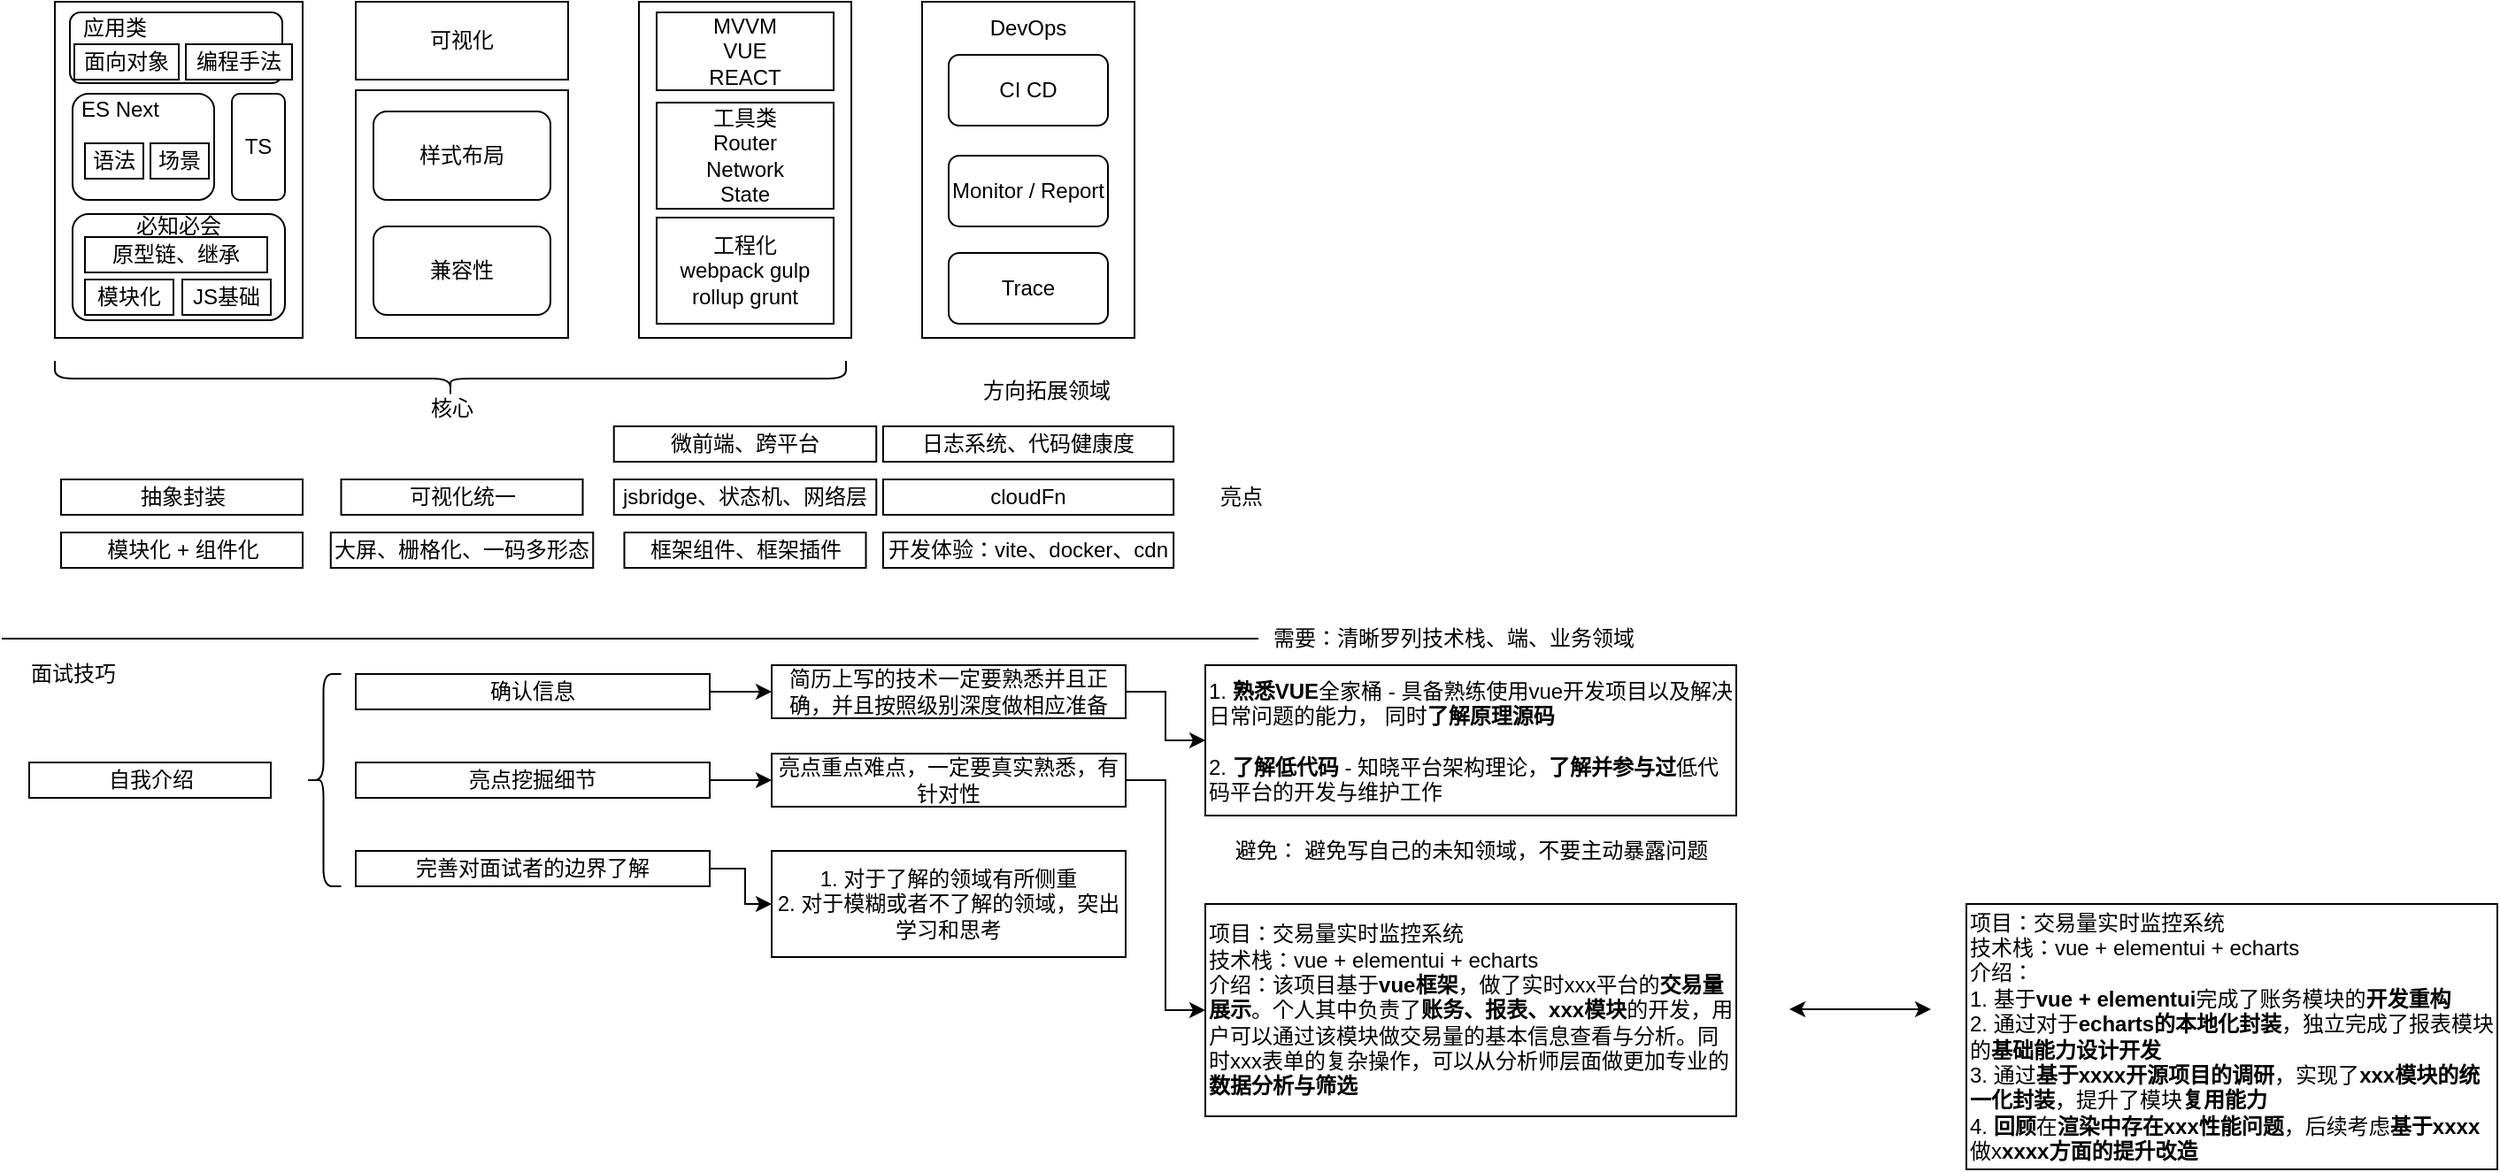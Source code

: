 <mxfile version="16.6.6" type="device"><diagram id="U3pt2JuJAzteNGoUMHUa" name="Page-1"><mxGraphModel dx="861" dy="405" grid="1" gridSize="10" guides="1" tooltips="1" connect="1" arrows="1" fold="1" page="1" pageScale="1" pageWidth="827" pageHeight="1169" math="0" shadow="0"><root><mxCell id="0"/><mxCell id="1" parent="0"/><mxCell id="7y72L7NFHjgRNLwzFOz0-1" value="" style="rounded=0;whiteSpace=wrap;html=1;" vertex="1" parent="1"><mxGeometry x="40" y="50" width="140" height="190" as="geometry"/></mxCell><mxCell id="7y72L7NFHjgRNLwzFOz0-2" value="" style="rounded=1;whiteSpace=wrap;html=1;" vertex="1" parent="1"><mxGeometry x="50" y="170" width="120" height="60" as="geometry"/></mxCell><mxCell id="7y72L7NFHjgRNLwzFOz0-3" value="必知必会" style="text;html=1;strokeColor=none;fillColor=none;align=center;verticalAlign=middle;whiteSpace=wrap;rounded=0;" vertex="1" parent="1"><mxGeometry x="80" y="162" width="60" height="30" as="geometry"/></mxCell><mxCell id="7y72L7NFHjgRNLwzFOz0-4" value="模块化" style="rounded=0;whiteSpace=wrap;html=1;" vertex="1" parent="1"><mxGeometry x="57" y="207" width="50" height="20" as="geometry"/></mxCell><mxCell id="7y72L7NFHjgRNLwzFOz0-5" value="JS基础" style="rounded=0;whiteSpace=wrap;html=1;" vertex="1" parent="1"><mxGeometry x="112" y="207" width="50" height="20" as="geometry"/></mxCell><mxCell id="7y72L7NFHjgRNLwzFOz0-6" value="原型链、继承" style="rounded=0;whiteSpace=wrap;html=1;" vertex="1" parent="1"><mxGeometry x="57" y="183" width="103" height="20" as="geometry"/></mxCell><mxCell id="7y72L7NFHjgRNLwzFOz0-7" value="" style="rounded=1;whiteSpace=wrap;html=1;" vertex="1" parent="1"><mxGeometry x="50" y="102" width="80" height="60" as="geometry"/></mxCell><mxCell id="7y72L7NFHjgRNLwzFOz0-8" value="TS" style="rounded=1;whiteSpace=wrap;html=1;" vertex="1" parent="1"><mxGeometry x="140" y="102" width="30" height="60" as="geometry"/></mxCell><mxCell id="7y72L7NFHjgRNLwzFOz0-9" value="ES Next" style="text;html=1;strokeColor=none;fillColor=none;align=center;verticalAlign=middle;whiteSpace=wrap;rounded=0;" vertex="1" parent="1"><mxGeometry x="47" y="96" width="60" height="30" as="geometry"/></mxCell><mxCell id="7y72L7NFHjgRNLwzFOz0-10" value="语法" style="rounded=0;whiteSpace=wrap;html=1;" vertex="1" parent="1"><mxGeometry x="57" y="130" width="33" height="20" as="geometry"/></mxCell><mxCell id="7y72L7NFHjgRNLwzFOz0-11" value="场景" style="rounded=0;whiteSpace=wrap;html=1;" vertex="1" parent="1"><mxGeometry x="94" y="130" width="33" height="20" as="geometry"/></mxCell><mxCell id="7y72L7NFHjgRNLwzFOz0-12" value="" style="rounded=1;whiteSpace=wrap;html=1;" vertex="1" parent="1"><mxGeometry x="48.5" y="56" width="120" height="40" as="geometry"/></mxCell><mxCell id="7y72L7NFHjgRNLwzFOz0-13" value="应用类" style="text;html=1;strokeColor=none;fillColor=none;align=center;verticalAlign=middle;whiteSpace=wrap;rounded=0;" vertex="1" parent="1"><mxGeometry x="43.5" y="50" width="60" height="30" as="geometry"/></mxCell><mxCell id="7y72L7NFHjgRNLwzFOz0-14" value="面向对象" style="rounded=0;whiteSpace=wrap;html=1;" vertex="1" parent="1"><mxGeometry x="51" y="74" width="59" height="20" as="geometry"/></mxCell><mxCell id="7y72L7NFHjgRNLwzFOz0-15" value="编程手法" style="rounded=0;whiteSpace=wrap;html=1;" vertex="1" parent="1"><mxGeometry x="114" y="74" width="60" height="20" as="geometry"/></mxCell><mxCell id="7y72L7NFHjgRNLwzFOz0-16" value="" style="rounded=0;whiteSpace=wrap;html=1;" vertex="1" parent="1"><mxGeometry x="210" y="100" width="120" height="140" as="geometry"/></mxCell><mxCell id="7y72L7NFHjgRNLwzFOz0-17" value="样式布局" style="rounded=1;whiteSpace=wrap;html=1;" vertex="1" parent="1"><mxGeometry x="220" y="112" width="100" height="50" as="geometry"/></mxCell><mxCell id="7y72L7NFHjgRNLwzFOz0-18" value="兼容性" style="rounded=1;whiteSpace=wrap;html=1;" vertex="1" parent="1"><mxGeometry x="220" y="177" width="100" height="50" as="geometry"/></mxCell><mxCell id="7y72L7NFHjgRNLwzFOz0-19" value="可视化" style="rounded=0;whiteSpace=wrap;html=1;" vertex="1" parent="1"><mxGeometry x="210" y="50" width="120" height="44" as="geometry"/></mxCell><mxCell id="7y72L7NFHjgRNLwzFOz0-20" value="" style="rounded=0;whiteSpace=wrap;html=1;" vertex="1" parent="1"><mxGeometry x="370" y="50" width="120" height="190" as="geometry"/></mxCell><mxCell id="7y72L7NFHjgRNLwzFOz0-21" value="MVVM&lt;br&gt;VUE&lt;br&gt;REACT" style="rounded=0;whiteSpace=wrap;html=1;" vertex="1" parent="1"><mxGeometry x="380" y="56" width="100" height="44" as="geometry"/></mxCell><mxCell id="7y72L7NFHjgRNLwzFOz0-22" value="工具类&lt;br&gt;Router&lt;br&gt;Network&lt;br&gt;State" style="rounded=0;whiteSpace=wrap;html=1;" vertex="1" parent="1"><mxGeometry x="380" y="107" width="100" height="60" as="geometry"/></mxCell><mxCell id="7y72L7NFHjgRNLwzFOz0-23" value="工程化&lt;br&gt;webpack gulp&lt;br&gt;rollup grunt" style="rounded=0;whiteSpace=wrap;html=1;" vertex="1" parent="1"><mxGeometry x="380" y="172" width="100" height="60" as="geometry"/></mxCell><mxCell id="7y72L7NFHjgRNLwzFOz0-24" value="" style="rounded=0;whiteSpace=wrap;html=1;" vertex="1" parent="1"><mxGeometry x="530" y="50" width="120" height="190" as="geometry"/></mxCell><mxCell id="7y72L7NFHjgRNLwzFOz0-25" value="DevOps" style="text;html=1;strokeColor=none;fillColor=none;align=center;verticalAlign=middle;whiteSpace=wrap;rounded=0;" vertex="1" parent="1"><mxGeometry x="560" y="50" width="60" height="30" as="geometry"/></mxCell><mxCell id="7y72L7NFHjgRNLwzFOz0-26" value="CI CD" style="rounded=1;whiteSpace=wrap;html=1;" vertex="1" parent="1"><mxGeometry x="545" y="80" width="90" height="40" as="geometry"/></mxCell><mxCell id="7y72L7NFHjgRNLwzFOz0-27" value="Monitor / Report" style="rounded=1;whiteSpace=wrap;html=1;" vertex="1" parent="1"><mxGeometry x="545" y="137" width="90" height="40" as="geometry"/></mxCell><mxCell id="7y72L7NFHjgRNLwzFOz0-28" value="Trace" style="rounded=1;whiteSpace=wrap;html=1;" vertex="1" parent="1"><mxGeometry x="545" y="192" width="90" height="40" as="geometry"/></mxCell><mxCell id="7y72L7NFHjgRNLwzFOz0-29" value="" style="shape=curlyBracket;whiteSpace=wrap;html=1;rounded=1;rotation=-90;" vertex="1" parent="1"><mxGeometry x="253.5" y="39.5" width="20" height="447" as="geometry"/></mxCell><mxCell id="7y72L7NFHjgRNLwzFOz0-30" value="核心" style="text;html=1;align=center;verticalAlign=middle;resizable=0;points=[];autosize=1;strokeColor=none;fillColor=none;" vertex="1" parent="1"><mxGeometry x="243.5" y="270" width="40" height="20" as="geometry"/></mxCell><mxCell id="7y72L7NFHjgRNLwzFOz0-31" value="方向拓展领域" style="text;html=1;align=center;verticalAlign=middle;resizable=0;points=[];autosize=1;strokeColor=none;fillColor=none;" vertex="1" parent="1"><mxGeometry x="555" y="260" width="90" height="20" as="geometry"/></mxCell><mxCell id="7y72L7NFHjgRNLwzFOz0-32" value="模块化 + 组件化" style="rounded=0;whiteSpace=wrap;html=1;" vertex="1" parent="1"><mxGeometry x="43.5" y="350" width="136.5" height="20" as="geometry"/></mxCell><mxCell id="7y72L7NFHjgRNLwzFOz0-33" value="亮点" style="text;html=1;align=center;verticalAlign=middle;resizable=0;points=[];autosize=1;strokeColor=none;fillColor=none;" vertex="1" parent="1"><mxGeometry x="690" y="320" width="40" height="20" as="geometry"/></mxCell><mxCell id="7y72L7NFHjgRNLwzFOz0-34" value="抽象封装" style="rounded=0;whiteSpace=wrap;html=1;" vertex="1" parent="1"><mxGeometry x="43.5" y="320" width="136.5" height="20" as="geometry"/></mxCell><mxCell id="7y72L7NFHjgRNLwzFOz0-35" value="大屏、栅格化、一码多形态" style="rounded=0;whiteSpace=wrap;html=1;" vertex="1" parent="1"><mxGeometry x="195.88" y="350" width="148.25" height="20" as="geometry"/></mxCell><mxCell id="7y72L7NFHjgRNLwzFOz0-36" value="可视化统一" style="rounded=0;whiteSpace=wrap;html=1;" vertex="1" parent="1"><mxGeometry x="201.75" y="320" width="136.5" height="20" as="geometry"/></mxCell><mxCell id="7y72L7NFHjgRNLwzFOz0-37" value="框架组件、框架插件" style="rounded=0;whiteSpace=wrap;html=1;" vertex="1" parent="1"><mxGeometry x="361.75" y="350" width="136.5" height="20" as="geometry"/></mxCell><mxCell id="7y72L7NFHjgRNLwzFOz0-38" value="jsbridge、状态机、网络层" style="rounded=0;whiteSpace=wrap;html=1;" vertex="1" parent="1"><mxGeometry x="355.88" y="320" width="148.25" height="20" as="geometry"/></mxCell><mxCell id="7y72L7NFHjgRNLwzFOz0-39" value="微前端、跨平台" style="rounded=0;whiteSpace=wrap;html=1;" vertex="1" parent="1"><mxGeometry x="355.87" y="290" width="148.25" height="20" as="geometry"/></mxCell><mxCell id="7y72L7NFHjgRNLwzFOz0-40" value="开发体验：vite、docker、cdn" style="rounded=0;whiteSpace=wrap;html=1;" vertex="1" parent="1"><mxGeometry x="507.94" y="350" width="164.12" height="20" as="geometry"/></mxCell><mxCell id="7y72L7NFHjgRNLwzFOz0-41" value="cloudFn" style="rounded=0;whiteSpace=wrap;html=1;" vertex="1" parent="1"><mxGeometry x="507.94" y="320" width="164.12" height="20" as="geometry"/></mxCell><mxCell id="7y72L7NFHjgRNLwzFOz0-42" value="日志系统、代码健康度" style="rounded=0;whiteSpace=wrap;html=1;" vertex="1" parent="1"><mxGeometry x="507.94" y="290" width="164.12" height="20" as="geometry"/></mxCell><mxCell id="7y72L7NFHjgRNLwzFOz0-43" value="" style="endArrow=none;html=1;rounded=0;" edge="1" parent="1"><mxGeometry width="50" height="50" relative="1" as="geometry"><mxPoint x="10" y="410" as="sourcePoint"/><mxPoint x="720" y="410" as="targetPoint"/></mxGeometry></mxCell><mxCell id="7y72L7NFHjgRNLwzFOz0-44" value="面试技巧" style="text;html=1;align=center;verticalAlign=middle;resizable=0;points=[];autosize=1;strokeColor=none;fillColor=none;" vertex="1" parent="1"><mxGeometry x="20" y="420" width="60" height="20" as="geometry"/></mxCell><mxCell id="7y72L7NFHjgRNLwzFOz0-45" value="自我介绍" style="rounded=0;whiteSpace=wrap;html=1;" vertex="1" parent="1"><mxGeometry x="25.5" y="480" width="136.5" height="20" as="geometry"/></mxCell><mxCell id="7y72L7NFHjgRNLwzFOz0-46" value="" style="shape=curlyBracket;whiteSpace=wrap;html=1;rounded=1;" vertex="1" parent="1"><mxGeometry x="181.75" y="430" width="20" height="120" as="geometry"/></mxCell><mxCell id="7y72L7NFHjgRNLwzFOz0-49" value="" style="edgeStyle=orthogonalEdgeStyle;rounded=0;orthogonalLoop=1;jettySize=auto;html=1;" edge="1" parent="1" source="7y72L7NFHjgRNLwzFOz0-47" target="7y72L7NFHjgRNLwzFOz0-48"><mxGeometry relative="1" as="geometry"/></mxCell><mxCell id="7y72L7NFHjgRNLwzFOz0-47" value="确认信息" style="rounded=0;whiteSpace=wrap;html=1;" vertex="1" parent="1"><mxGeometry x="210" y="430" width="200" height="20" as="geometry"/></mxCell><mxCell id="7y72L7NFHjgRNLwzFOz0-51" value="" style="edgeStyle=orthogonalEdgeStyle;rounded=0;orthogonalLoop=1;jettySize=auto;html=1;" edge="1" parent="1" source="7y72L7NFHjgRNLwzFOz0-48" target="7y72L7NFHjgRNLwzFOz0-50"><mxGeometry relative="1" as="geometry"/></mxCell><mxCell id="7y72L7NFHjgRNLwzFOz0-48" value="简历上写的技术一定要熟悉并且正确，并且按照级别深度做相应准备" style="rounded=0;whiteSpace=wrap;html=1;" vertex="1" parent="1"><mxGeometry x="445" y="425" width="200" height="30" as="geometry"/></mxCell><mxCell id="7y72L7NFHjgRNLwzFOz0-50" value="1. &lt;b&gt;熟悉VUE&lt;/b&gt;全家桶 - 具备熟练使用vue开发项目以及解决日常问题的能力， 同时&lt;b&gt;了解原理源码&lt;/b&gt;&lt;br&gt;&lt;br&gt;2. &lt;b&gt;了解低代码&lt;/b&gt; - 知晓平台架构理论，&lt;b&gt;了解并参与过&lt;/b&gt;低代码平台的开发与维护工作" style="rounded=0;whiteSpace=wrap;html=1;align=left;" vertex="1" parent="1"><mxGeometry x="690" y="425" width="300" height="85" as="geometry"/></mxCell><mxCell id="7y72L7NFHjgRNLwzFOz0-52" value="需要：清晰罗列技术栈、端、业务领域" style="text;html=1;align=center;verticalAlign=middle;resizable=0;points=[];autosize=1;strokeColor=none;fillColor=none;" vertex="1" parent="1"><mxGeometry x="720" y="400" width="220" height="20" as="geometry"/></mxCell><mxCell id="7y72L7NFHjgRNLwzFOz0-53" value="避免： 避免写自己的未知领域，不要主动暴露问题" style="text;html=1;align=center;verticalAlign=middle;resizable=0;points=[];autosize=1;strokeColor=none;fillColor=none;" vertex="1" parent="1"><mxGeometry x="700" y="520" width="280" height="20" as="geometry"/></mxCell><mxCell id="7y72L7NFHjgRNLwzFOz0-58" value="" style="edgeStyle=orthogonalEdgeStyle;rounded=0;orthogonalLoop=1;jettySize=auto;html=1;" edge="1" parent="1" source="7y72L7NFHjgRNLwzFOz0-54" target="7y72L7NFHjgRNLwzFOz0-57"><mxGeometry relative="1" as="geometry"/></mxCell><mxCell id="7y72L7NFHjgRNLwzFOz0-54" value="亮点挖掘细节" style="rounded=0;whiteSpace=wrap;html=1;" vertex="1" parent="1"><mxGeometry x="210" y="480" width="200" height="20" as="geometry"/></mxCell><mxCell id="7y72L7NFHjgRNLwzFOz0-57" value="亮点重点难点，一定要真实熟悉，有针对性" style="rounded=0;whiteSpace=wrap;html=1;" vertex="1" parent="1"><mxGeometry x="445" y="475" width="200" height="30" as="geometry"/></mxCell><mxCell id="7y72L7NFHjgRNLwzFOz0-59" value="项目：交易量实时监控系统&lt;br&gt;技术栈：vue + elementui + echarts&lt;br&gt;介绍：该项目基于&lt;b&gt;vue框架&lt;/b&gt;，做了实时xxx平台的&lt;b&gt;交易量展示&lt;/b&gt;。个人其中负责了&lt;b&gt;账务、报表、xxx模块&lt;/b&gt;的开发，用户可以通过该模块做交易量的基本信息查看与分析。同时xxx表单的复杂操作，可以从分析师层面做更加专业的&lt;b&gt;数据分析与筛选&lt;/b&gt;" style="rounded=0;whiteSpace=wrap;html=1;align=left;" vertex="1" parent="1"><mxGeometry x="690" y="560" width="300" height="120" as="geometry"/></mxCell><mxCell id="7y72L7NFHjgRNLwzFOz0-60" value="" style="edgeStyle=orthogonalEdgeStyle;rounded=0;orthogonalLoop=1;jettySize=auto;html=1;exitX=1;exitY=0.5;exitDx=0;exitDy=0;entryX=0;entryY=0.5;entryDx=0;entryDy=0;" edge="1" parent="1" source="7y72L7NFHjgRNLwzFOz0-57" target="7y72L7NFHjgRNLwzFOz0-59"><mxGeometry relative="1" as="geometry"><mxPoint x="655" y="450" as="sourcePoint"/><mxPoint x="700" y="477.5" as="targetPoint"/></mxGeometry></mxCell><mxCell id="7y72L7NFHjgRNLwzFOz0-62" value="项目：交易量实时监控系统&lt;br&gt;技术栈：vue + elementui + echarts&lt;br&gt;介绍：&lt;br&gt;1. 基于&lt;b&gt;vue + elementui&lt;/b&gt;完成了账务模块的&lt;b&gt;开发重构&lt;/b&gt;&lt;br&gt;2. 通过对于&lt;b&gt;echarts的本地化封装&lt;/b&gt;，独立完成了报表模块的&lt;b&gt;基础能力设计开发&lt;/b&gt;&lt;br&gt;3. 通过&lt;b&gt;基于xxxx开源项目的调研&lt;/b&gt;，实现了&lt;b&gt;xxx模块的统一化封装&lt;/b&gt;，提升了模块&lt;b&gt;复用能力&lt;br&gt;&lt;/b&gt;4. &lt;b&gt;回顾&lt;/b&gt;在&lt;b&gt;渲染中存在xxx性能问题&lt;/b&gt;，后续考虑&lt;b&gt;基于xxxx&lt;/b&gt;做x&lt;b&gt;xxxx方面的提升改造&lt;/b&gt;" style="rounded=0;whiteSpace=wrap;html=1;align=left;" vertex="1" parent="1"><mxGeometry x="1120" y="560" width="300" height="150" as="geometry"/></mxCell><mxCell id="7y72L7NFHjgRNLwzFOz0-63" value="" style="endArrow=classic;startArrow=classic;html=1;rounded=0;" edge="1" parent="1"><mxGeometry width="50" height="50" relative="1" as="geometry"><mxPoint x="1020" y="619.5" as="sourcePoint"/><mxPoint x="1100" y="619.5" as="targetPoint"/></mxGeometry></mxCell><mxCell id="7y72L7NFHjgRNLwzFOz0-66" value="" style="edgeStyle=orthogonalEdgeStyle;rounded=0;orthogonalLoop=1;jettySize=auto;html=1;" edge="1" parent="1" source="7y72L7NFHjgRNLwzFOz0-64" target="7y72L7NFHjgRNLwzFOz0-65"><mxGeometry relative="1" as="geometry"/></mxCell><mxCell id="7y72L7NFHjgRNLwzFOz0-64" value="完善对面试者的边界了解" style="rounded=0;whiteSpace=wrap;html=1;" vertex="1" parent="1"><mxGeometry x="210" y="530" width="200" height="20" as="geometry"/></mxCell><mxCell id="7y72L7NFHjgRNLwzFOz0-65" value="1. 对于了解的领域有所侧重&lt;br&gt;2. 对于模糊或者不了解的领域，突出学习和思考" style="rounded=0;whiteSpace=wrap;html=1;" vertex="1" parent="1"><mxGeometry x="445" y="530" width="200" height="60" as="geometry"/></mxCell></root></mxGraphModel></diagram></mxfile>
